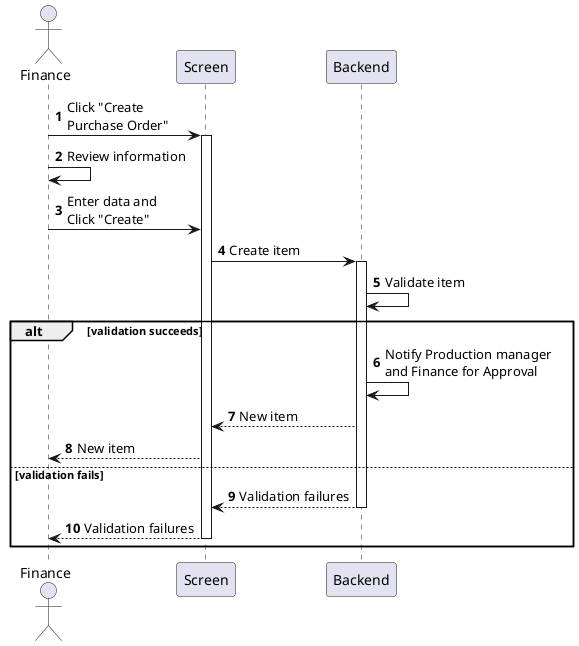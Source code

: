 @startuml purchase-order-create
autonumber

actor "Finance" as a
participant Screen as f
participant Backend as b

a -> f : Click "Create\nPurchase Order"
activate f
a -> a : Review information
a -> f : Enter data and\nClick "Create"
f -> b : Create item
activate b
b -> b : Validate item

alt validation succeeds
    b -> b : Notify Production manager\nand Finance for Approval
    b --> f : New item
    f --> a : New item
else validation fails
    return Validation failures
    return Validation failures
end
@enduml